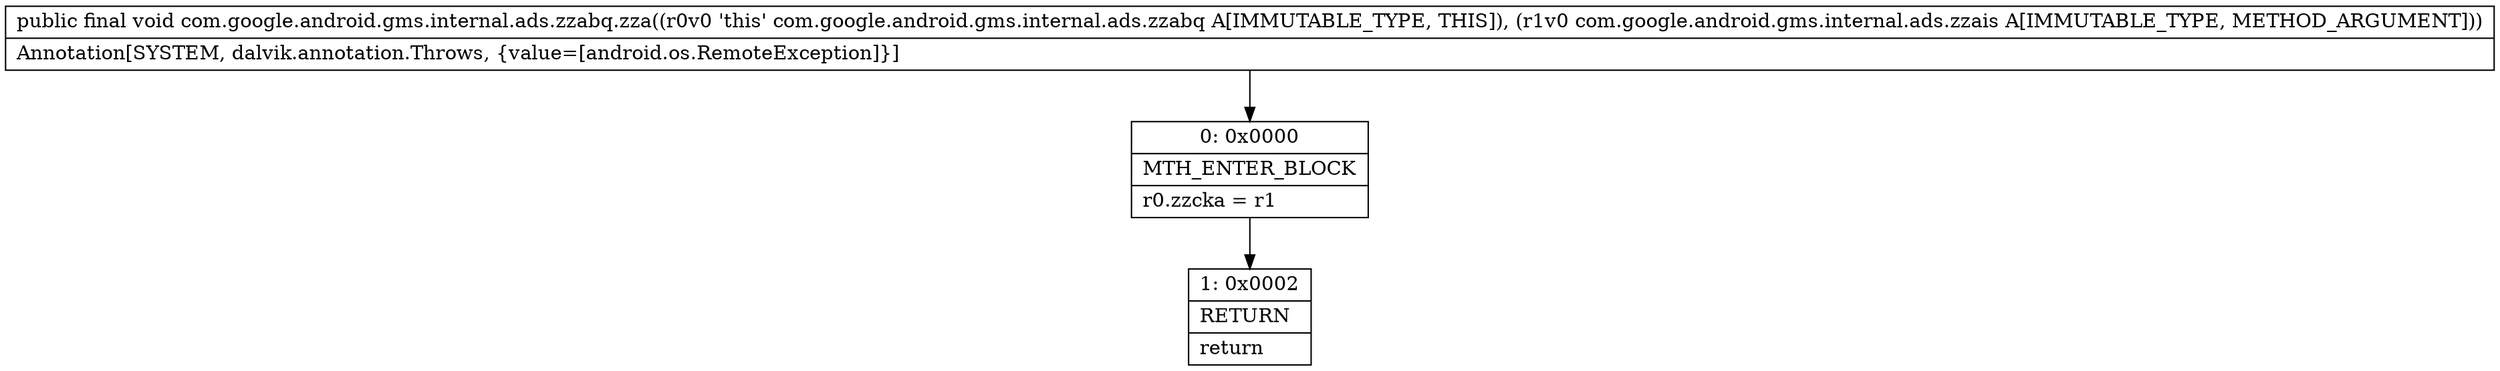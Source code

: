 digraph "CFG forcom.google.android.gms.internal.ads.zzabq.zza(Lcom\/google\/android\/gms\/internal\/ads\/zzais;)V" {
Node_0 [shape=record,label="{0\:\ 0x0000|MTH_ENTER_BLOCK\l|r0.zzcka = r1\l}"];
Node_1 [shape=record,label="{1\:\ 0x0002|RETURN\l|return\l}"];
MethodNode[shape=record,label="{public final void com.google.android.gms.internal.ads.zzabq.zza((r0v0 'this' com.google.android.gms.internal.ads.zzabq A[IMMUTABLE_TYPE, THIS]), (r1v0 com.google.android.gms.internal.ads.zzais A[IMMUTABLE_TYPE, METHOD_ARGUMENT]))  | Annotation[SYSTEM, dalvik.annotation.Throws, \{value=[android.os.RemoteException]\}]\l}"];
MethodNode -> Node_0;
Node_0 -> Node_1;
}

